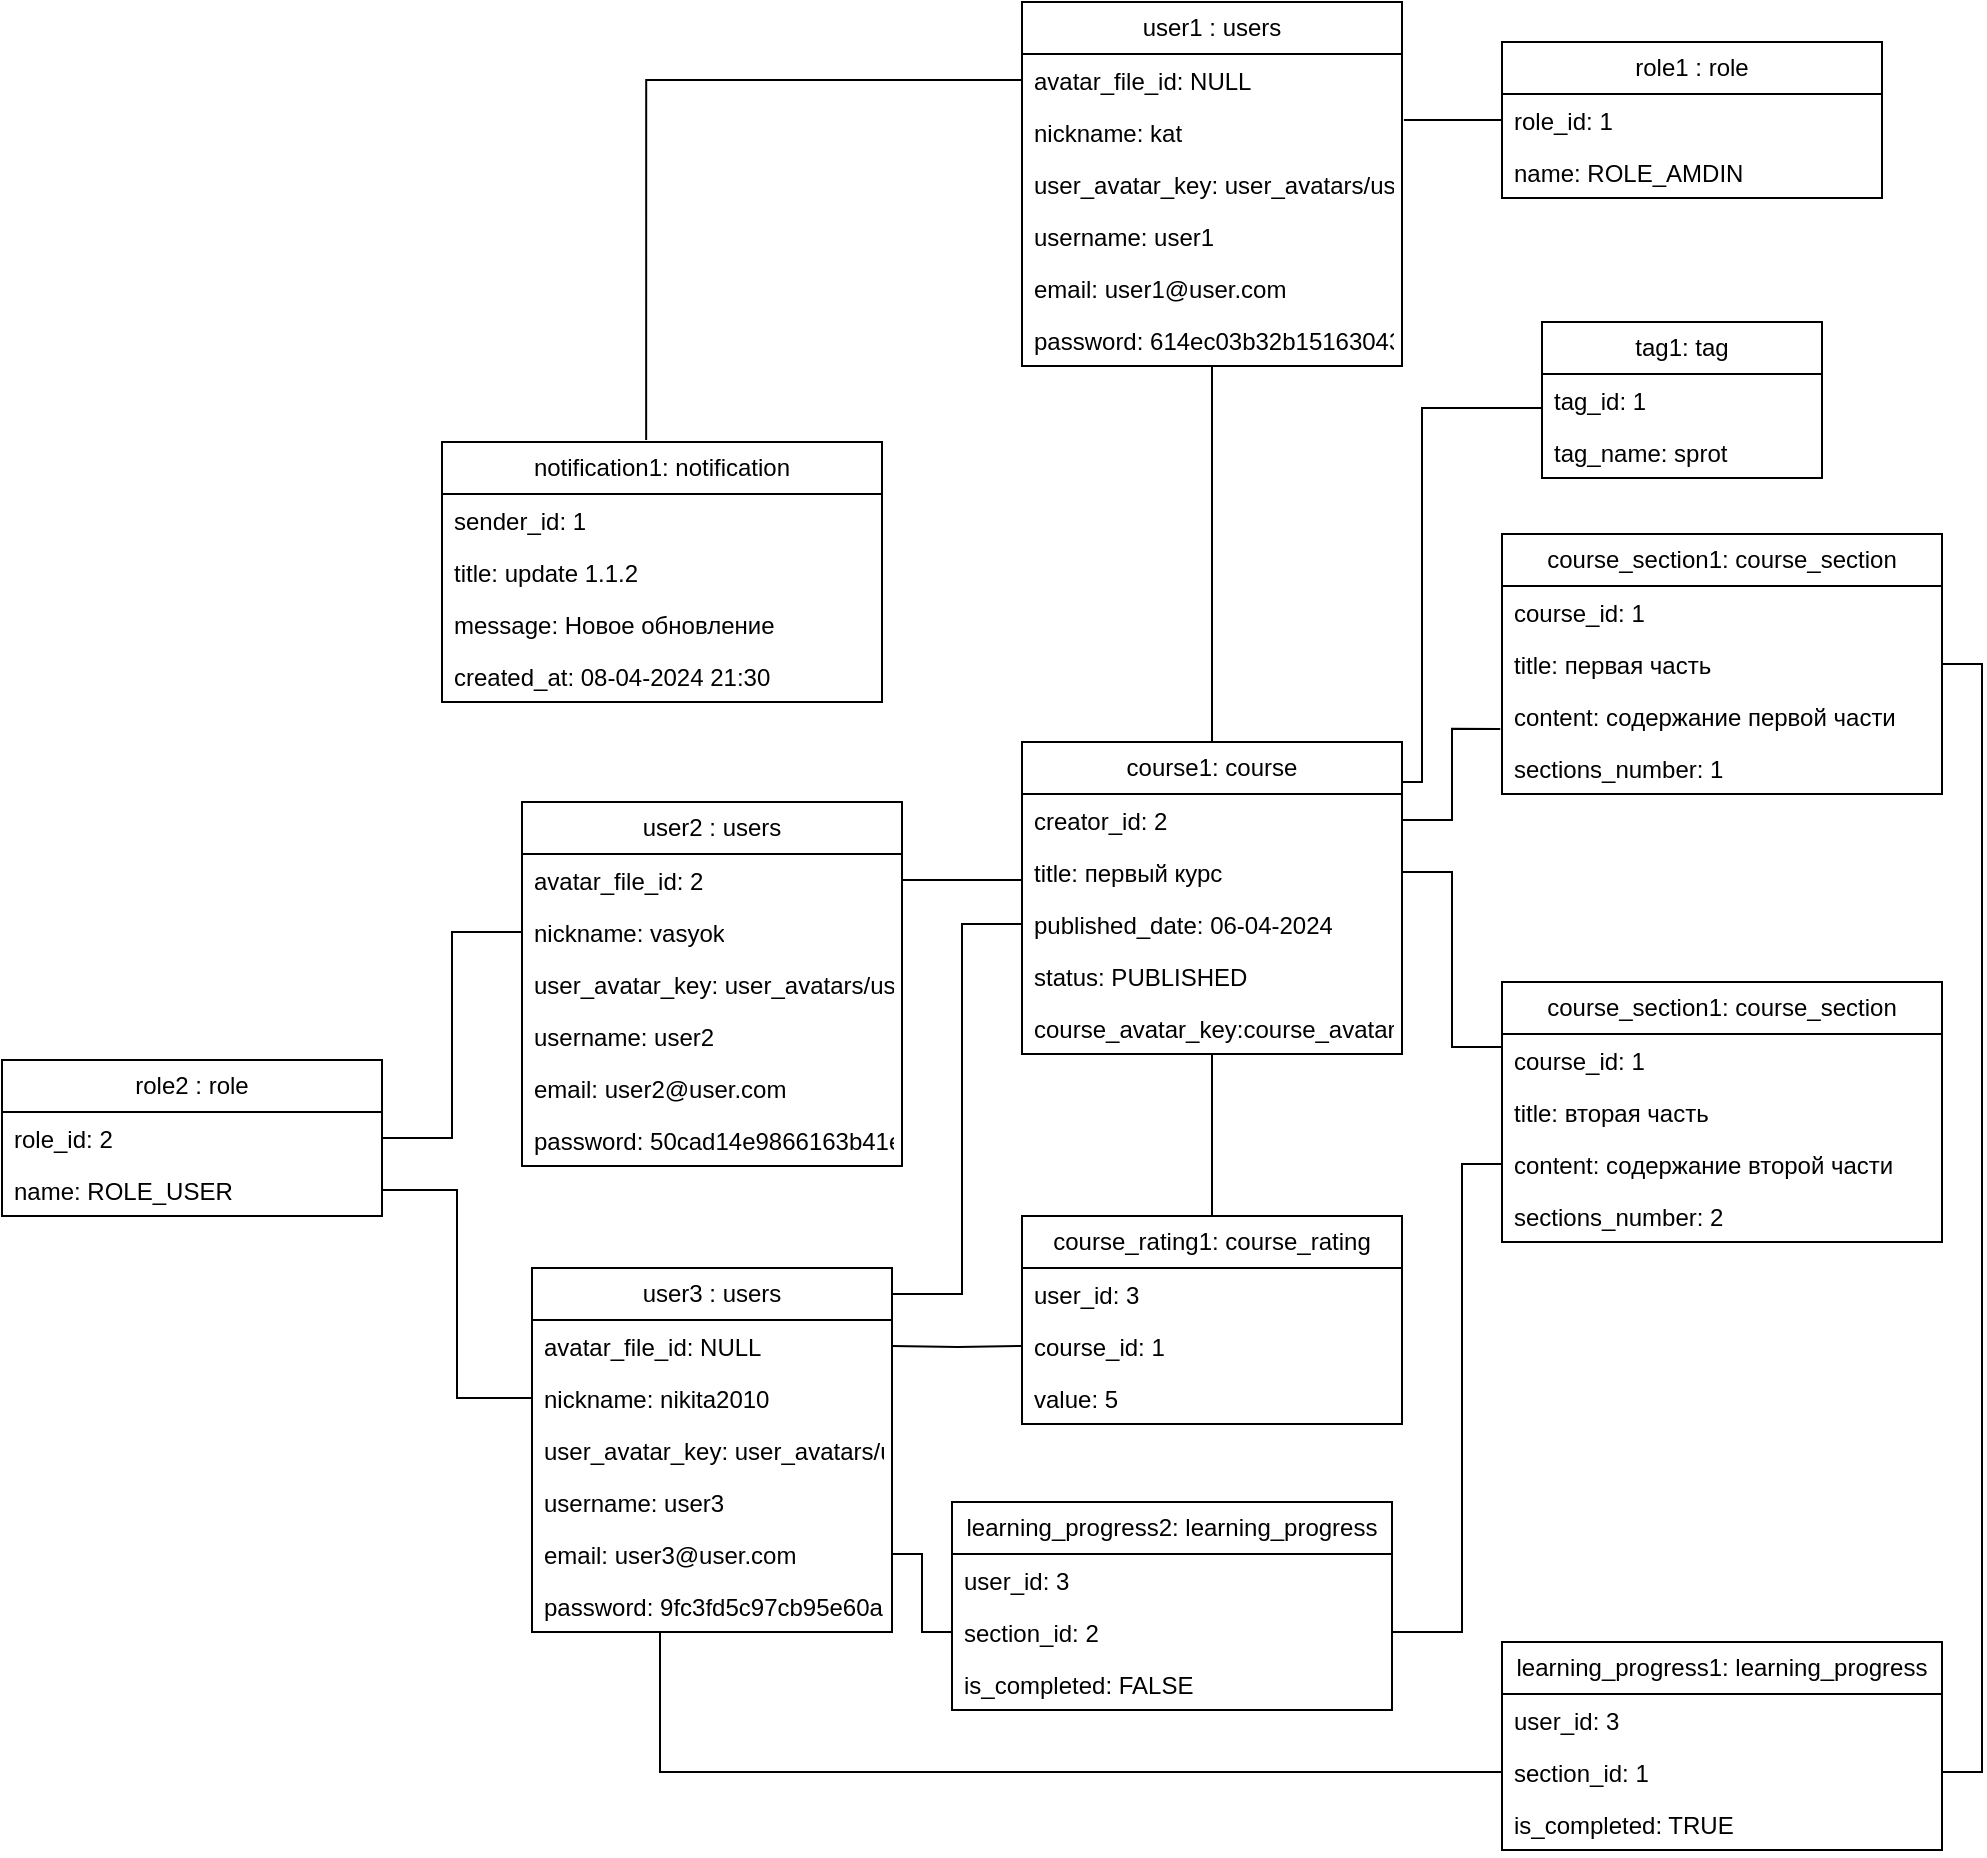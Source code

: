 <mxfile version="24.1.0" type="device">
  <diagram name="Page-1" id="b5b7bab2-c9e2-2cf4-8b2a-24fd1a2a6d21">
    <mxGraphModel dx="2514" dy="984" grid="1" gridSize="10" guides="1" tooltips="1" connect="1" arrows="1" fold="1" page="1" pageScale="1" pageWidth="827" pageHeight="1169" background="none" math="0" shadow="0">
      <root>
        <mxCell id="0" />
        <mxCell id="1" parent="0" />
        <mxCell id="cTdW70NepCCZIWqHgug1-1" value="user2 : users" style="swimlane;fontStyle=0;childLayout=stackLayout;horizontal=1;startSize=26;fillColor=none;horizontalStack=0;resizeParent=1;resizeParentMax=0;resizeLast=0;collapsible=1;marginBottom=0;whiteSpace=wrap;html=1;" parent="1" vertex="1">
          <mxGeometry x="60" y="450" width="190" height="182" as="geometry" />
        </mxCell>
        <mxCell id="cTdW70NepCCZIWqHgug1-2" value="avatar_file_id: 2" style="text;strokeColor=none;fillColor=none;align=left;verticalAlign=top;spacingLeft=4;spacingRight=4;overflow=hidden;rotatable=0;points=[[0,0.5],[1,0.5]];portConstraint=eastwest;whiteSpace=wrap;html=1;" parent="cTdW70NepCCZIWqHgug1-1" vertex="1">
          <mxGeometry y="26" width="190" height="26" as="geometry" />
        </mxCell>
        <mxCell id="qzsGJ3pXTFSO7XhK0shY-1" value="nickname: vasyok" style="text;strokeColor=none;fillColor=none;align=left;verticalAlign=top;spacingLeft=4;spacingRight=4;overflow=hidden;rotatable=0;points=[[0,0.5],[1,0.5]];portConstraint=eastwest;whiteSpace=wrap;html=1;" parent="cTdW70NepCCZIWqHgug1-1" vertex="1">
          <mxGeometry y="52" width="190" height="26" as="geometry" />
        </mxCell>
        <mxCell id="cqOTCVQTFSez_GUfT9-f-2" value="user_avatar_key:&amp;nbsp;user_avatars/user_2_avatar.jpg" style="text;strokeColor=none;fillColor=none;align=left;verticalAlign=top;spacingLeft=4;spacingRight=4;overflow=hidden;rotatable=0;points=[[0,0.5],[1,0.5]];portConstraint=eastwest;whiteSpace=wrap;html=1;" parent="cTdW70NepCCZIWqHgug1-1" vertex="1">
          <mxGeometry y="78" width="190" height="26" as="geometry" />
        </mxCell>
        <mxCell id="I__sBB9aaCc_4S0ddYxj-2" value="username: user2" style="text;strokeColor=none;fillColor=none;align=left;verticalAlign=top;spacingLeft=4;spacingRight=4;overflow=hidden;rotatable=0;points=[[0,0.5],[1,0.5]];portConstraint=eastwest;whiteSpace=wrap;html=1;" parent="cTdW70NepCCZIWqHgug1-1" vertex="1">
          <mxGeometry y="104" width="190" height="26" as="geometry" />
        </mxCell>
        <mxCell id="95AcP9jV40sxFebNx5TO-20" value="email: user2@user.com" style="text;strokeColor=none;fillColor=none;align=left;verticalAlign=top;spacingLeft=4;spacingRight=4;overflow=hidden;rotatable=0;points=[[0,0.5],[1,0.5]];portConstraint=eastwest;whiteSpace=wrap;html=1;" vertex="1" parent="cTdW70NepCCZIWqHgug1-1">
          <mxGeometry y="130" width="190" height="26" as="geometry" />
        </mxCell>
        <mxCell id="95AcP9jV40sxFebNx5TO-19" value="password:&amp;nbsp;50cad14e9866163b41e9d7ee96579b77" style="text;strokeColor=none;fillColor=none;align=left;verticalAlign=top;spacingLeft=4;spacingRight=4;overflow=hidden;rotatable=0;points=[[0,0.5],[1,0.5]];portConstraint=eastwest;whiteSpace=wrap;html=1;" vertex="1" parent="cTdW70NepCCZIWqHgug1-1">
          <mxGeometry y="156" width="190" height="26" as="geometry" />
        </mxCell>
        <mxCell id="ExJdHabm7_KHnXWHpjVK-8" style="edgeStyle=orthogonalEdgeStyle;rounded=0;orthogonalLoop=1;jettySize=auto;html=1;entryX=0;entryY=0.654;entryDx=0;entryDy=0;endArrow=none;endFill=0;entryPerimeter=0;" parent="1" source="cTdW70NepCCZIWqHgug1-322" target="ExJdHabm7_KHnXWHpjVK-11" edge="1">
          <mxGeometry relative="1" as="geometry">
            <mxPoint x="570" y="215" as="targetPoint" />
            <Array as="points">
              <mxPoint x="510" y="440" />
              <mxPoint x="510" y="253" />
            </Array>
          </mxGeometry>
        </mxCell>
        <mxCell id="cTdW70NepCCZIWqHgug1-322" value="course1: course" style="swimlane;fontStyle=0;childLayout=stackLayout;horizontal=1;startSize=26;fillColor=none;horizontalStack=0;resizeParent=1;resizeParentMax=0;resizeLast=0;collapsible=1;marginBottom=0;whiteSpace=wrap;html=1;" parent="1" vertex="1">
          <mxGeometry x="310" y="420" width="190" height="156" as="geometry" />
        </mxCell>
        <mxCell id="cTdW70NepCCZIWqHgug1-323" value="creator_id: 2" style="text;strokeColor=none;fillColor=none;align=left;verticalAlign=top;spacingLeft=4;spacingRight=4;overflow=hidden;rotatable=0;points=[[0,0.5],[1,0.5]];portConstraint=eastwest;whiteSpace=wrap;html=1;" parent="cTdW70NepCCZIWqHgug1-322" vertex="1">
          <mxGeometry y="26" width="190" height="26" as="geometry" />
        </mxCell>
        <mxCell id="cTdW70NepCCZIWqHgug1-324" value="title: первый курс" style="text;strokeColor=none;fillColor=none;align=left;verticalAlign=top;spacingLeft=4;spacingRight=4;overflow=hidden;rotatable=0;points=[[0,0.5],[1,0.5]];portConstraint=eastwest;whiteSpace=wrap;html=1;" parent="cTdW70NepCCZIWqHgug1-322" vertex="1">
          <mxGeometry y="52" width="190" height="26" as="geometry" />
        </mxCell>
        <mxCell id="cTdW70NepCCZIWqHgug1-325" value="published_date: 06-04-2024" style="text;strokeColor=none;fillColor=none;align=left;verticalAlign=top;spacingLeft=4;spacingRight=4;overflow=hidden;rotatable=0;points=[[0,0.5],[1,0.5]];portConstraint=eastwest;whiteSpace=wrap;html=1;" parent="cTdW70NepCCZIWqHgug1-322" vertex="1">
          <mxGeometry y="78" width="190" height="26" as="geometry" />
        </mxCell>
        <mxCell id="GGQ7iSAOQ_vFK_jtie28-1" value="status:&amp;nbsp;PUBLISHED" style="text;strokeColor=none;fillColor=none;align=left;verticalAlign=top;spacingLeft=4;spacingRight=4;overflow=hidden;rotatable=0;points=[[0,0.5],[1,0.5]];portConstraint=eastwest;whiteSpace=wrap;html=1;" parent="cTdW70NepCCZIWqHgug1-322" vertex="1">
          <mxGeometry y="104" width="190" height="26" as="geometry" />
        </mxCell>
        <mxCell id="cqOTCVQTFSez_GUfT9-f-1" value="course_avatar_key:course_avatars/course_1_avatar.jpg" style="text;strokeColor=none;fillColor=none;align=left;verticalAlign=top;spacingLeft=4;spacingRight=4;overflow=hidden;rotatable=0;points=[[0,0.5],[1,0.5]];portConstraint=eastwest;whiteSpace=wrap;html=1;" parent="cTdW70NepCCZIWqHgug1-322" vertex="1">
          <mxGeometry y="130" width="190" height="26" as="geometry" />
        </mxCell>
        <mxCell id="cTdW70NepCCZIWqHgug1-336" style="edgeStyle=orthogonalEdgeStyle;rounded=0;orthogonalLoop=1;jettySize=auto;html=1;entryX=0;entryY=0.5;entryDx=0;entryDy=0;exitX=1;exitY=0.25;exitDx=0;exitDy=0;endArrow=none;endFill=0;" parent="1" source="cTdW70NepCCZIWqHgug1-328" target="cTdW70NepCCZIWqHgug1-325" edge="1">
          <mxGeometry relative="1" as="geometry">
            <mxPoint x="245" y="696" as="sourcePoint" />
            <Array as="points">
              <mxPoint x="280" y="696" />
              <mxPoint x="280" y="511" />
            </Array>
          </mxGeometry>
        </mxCell>
        <mxCell id="cTdW70NepCCZIWqHgug1-328" value="user3 : users" style="swimlane;fontStyle=0;childLayout=stackLayout;horizontal=1;startSize=26;fillColor=none;horizontalStack=0;resizeParent=1;resizeParentMax=0;resizeLast=0;collapsible=1;marginBottom=0;whiteSpace=wrap;html=1;" parent="1" vertex="1">
          <mxGeometry x="65" y="683" width="180" height="182" as="geometry" />
        </mxCell>
        <mxCell id="cTdW70NepCCZIWqHgug1-329" value="avatar_file_id: NULL" style="text;strokeColor=none;fillColor=none;align=left;verticalAlign=top;spacingLeft=4;spacingRight=4;overflow=hidden;rotatable=0;points=[[0,0.5],[1,0.5]];portConstraint=eastwest;whiteSpace=wrap;html=1;" parent="cTdW70NepCCZIWqHgug1-328" vertex="1">
          <mxGeometry y="26" width="180" height="26" as="geometry" />
        </mxCell>
        <mxCell id="qzsGJ3pXTFSO7XhK0shY-2" value="nickname: nikita2010" style="text;strokeColor=none;fillColor=none;align=left;verticalAlign=top;spacingLeft=4;spacingRight=4;overflow=hidden;rotatable=0;points=[[0,0.5],[1,0.5]];portConstraint=eastwest;whiteSpace=wrap;html=1;" parent="cTdW70NepCCZIWqHgug1-328" vertex="1">
          <mxGeometry y="52" width="180" height="26" as="geometry" />
        </mxCell>
        <mxCell id="cqOTCVQTFSez_GUfT9-f-4" value="user_avatar_key:&amp;nbsp;user_avatars/user_3_avatar.jpg" style="text;strokeColor=none;fillColor=none;align=left;verticalAlign=top;spacingLeft=4;spacingRight=4;overflow=hidden;rotatable=0;points=[[0,0.5],[1,0.5]];portConstraint=eastwest;whiteSpace=wrap;html=1;" parent="cTdW70NepCCZIWqHgug1-328" vertex="1">
          <mxGeometry y="78" width="180" height="26" as="geometry" />
        </mxCell>
        <mxCell id="I__sBB9aaCc_4S0ddYxj-3" value="username: user3" style="text;strokeColor=none;fillColor=none;align=left;verticalAlign=top;spacingLeft=4;spacingRight=4;overflow=hidden;rotatable=0;points=[[0,0.5],[1,0.5]];portConstraint=eastwest;whiteSpace=wrap;html=1;" parent="cTdW70NepCCZIWqHgug1-328" vertex="1">
          <mxGeometry y="104" width="180" height="26" as="geometry" />
        </mxCell>
        <mxCell id="95AcP9jV40sxFebNx5TO-22" value="email: user3@user.com" style="text;strokeColor=none;fillColor=none;align=left;verticalAlign=top;spacingLeft=4;spacingRight=4;overflow=hidden;rotatable=0;points=[[0,0.5],[1,0.5]];portConstraint=eastwest;whiteSpace=wrap;html=1;" vertex="1" parent="cTdW70NepCCZIWqHgug1-328">
          <mxGeometry y="130" width="180" height="26" as="geometry" />
        </mxCell>
        <mxCell id="95AcP9jV40sxFebNx5TO-21" value="password:&amp;nbsp;9fc3fd5c97cb95e60ae0d72a0fd456a4" style="text;strokeColor=none;fillColor=none;align=left;verticalAlign=top;spacingLeft=4;spacingRight=4;overflow=hidden;rotatable=0;points=[[0,0.5],[1,0.5]];portConstraint=eastwest;whiteSpace=wrap;html=1;" vertex="1" parent="cTdW70NepCCZIWqHgug1-328">
          <mxGeometry y="156" width="180" height="26" as="geometry" />
        </mxCell>
        <mxCell id="cTdW70NepCCZIWqHgug1-343" style="edgeStyle=orthogonalEdgeStyle;rounded=0;orthogonalLoop=1;jettySize=auto;html=1;entryX=0.5;entryY=1;entryDx=0;entryDy=0;endArrow=none;endFill=0;" parent="1" source="cTdW70NepCCZIWqHgug1-337" target="cTdW70NepCCZIWqHgug1-322" edge="1">
          <mxGeometry relative="1" as="geometry" />
        </mxCell>
        <mxCell id="cTdW70NepCCZIWqHgug1-337" value="course_rating1: course_rating" style="swimlane;fontStyle=0;childLayout=stackLayout;horizontal=1;startSize=26;fillColor=none;horizontalStack=0;resizeParent=1;resizeParentMax=0;resizeLast=0;collapsible=1;marginBottom=0;whiteSpace=wrap;html=1;" parent="1" vertex="1">
          <mxGeometry x="310" y="657" width="190" height="104" as="geometry" />
        </mxCell>
        <mxCell id="cTdW70NepCCZIWqHgug1-338" value="user_id: 3" style="text;strokeColor=none;fillColor=none;align=left;verticalAlign=top;spacingLeft=4;spacingRight=4;overflow=hidden;rotatable=0;points=[[0,0.5],[1,0.5]];portConstraint=eastwest;whiteSpace=wrap;html=1;" parent="cTdW70NepCCZIWqHgug1-337" vertex="1">
          <mxGeometry y="26" width="190" height="26" as="geometry" />
        </mxCell>
        <mxCell id="cTdW70NepCCZIWqHgug1-339" value="course_id: 1" style="text;strokeColor=none;fillColor=none;align=left;verticalAlign=top;spacingLeft=4;spacingRight=4;overflow=hidden;rotatable=0;points=[[0,0.5],[1,0.5]];portConstraint=eastwest;whiteSpace=wrap;html=1;" parent="cTdW70NepCCZIWqHgug1-337" vertex="1">
          <mxGeometry y="52" width="190" height="26" as="geometry" />
        </mxCell>
        <mxCell id="cTdW70NepCCZIWqHgug1-340" value="value: 5" style="text;strokeColor=none;fillColor=none;align=left;verticalAlign=top;spacingLeft=4;spacingRight=4;overflow=hidden;rotatable=0;points=[[0,0.5],[1,0.5]];portConstraint=eastwest;whiteSpace=wrap;html=1;" parent="cTdW70NepCCZIWqHgug1-337" vertex="1">
          <mxGeometry y="78" width="190" height="26" as="geometry" />
        </mxCell>
        <mxCell id="cTdW70NepCCZIWqHgug1-341" style="edgeStyle=orthogonalEdgeStyle;rounded=0;orthogonalLoop=1;jettySize=auto;html=1;entryX=0;entryY=0.5;entryDx=0;entryDy=0;startArrow=none;startFill=0;endArrow=none;endFill=0;" parent="1" target="cTdW70NepCCZIWqHgug1-339" edge="1">
          <mxGeometry relative="1" as="geometry">
            <mxPoint x="245" y="722" as="sourcePoint" />
          </mxGeometry>
        </mxCell>
        <mxCell id="cTdW70NepCCZIWqHgug1-352" value="course_section1: course_section" style="swimlane;fontStyle=0;childLayout=stackLayout;horizontal=1;startSize=26;fillColor=none;horizontalStack=0;resizeParent=1;resizeParentMax=0;resizeLast=0;collapsible=1;marginBottom=0;whiteSpace=wrap;html=1;" parent="1" vertex="1">
          <mxGeometry x="550" y="316" width="220" height="130" as="geometry" />
        </mxCell>
        <mxCell id="cTdW70NepCCZIWqHgug1-353" value="course_id: 1" style="text;strokeColor=none;fillColor=none;align=left;verticalAlign=top;spacingLeft=4;spacingRight=4;overflow=hidden;rotatable=0;points=[[0,0.5],[1,0.5]];portConstraint=eastwest;whiteSpace=wrap;html=1;" parent="cTdW70NepCCZIWqHgug1-352" vertex="1">
          <mxGeometry y="26" width="220" height="26" as="geometry" />
        </mxCell>
        <mxCell id="I__sBB9aaCc_4S0ddYxj-5" value="title: первая часть" style="text;strokeColor=none;fillColor=none;align=left;verticalAlign=top;spacingLeft=4;spacingRight=4;overflow=hidden;rotatable=0;points=[[0,0.5],[1,0.5]];portConstraint=eastwest;whiteSpace=wrap;html=1;" parent="cTdW70NepCCZIWqHgug1-352" vertex="1">
          <mxGeometry y="52" width="220" height="26" as="geometry" />
        </mxCell>
        <mxCell id="cTdW70NepCCZIWqHgug1-354" value="content: содержание первой части" style="text;strokeColor=none;fillColor=none;align=left;verticalAlign=top;spacingLeft=4;spacingRight=4;overflow=hidden;rotatable=0;points=[[0,0.5],[1,0.5]];portConstraint=eastwest;whiteSpace=wrap;html=1;" parent="cTdW70NepCCZIWqHgug1-352" vertex="1">
          <mxGeometry y="78" width="220" height="26" as="geometry" />
        </mxCell>
        <mxCell id="cTdW70NepCCZIWqHgug1-355" value="sections_number: 1" style="text;strokeColor=none;fillColor=none;align=left;verticalAlign=top;spacingLeft=4;spacingRight=4;overflow=hidden;rotatable=0;points=[[0,0.5],[1,0.5]];portConstraint=eastwest;whiteSpace=wrap;html=1;" parent="cTdW70NepCCZIWqHgug1-352" vertex="1">
          <mxGeometry y="104" width="220" height="26" as="geometry" />
        </mxCell>
        <mxCell id="cTdW70NepCCZIWqHgug1-356" value="course_section1: course_section" style="swimlane;fontStyle=0;childLayout=stackLayout;horizontal=1;startSize=26;fillColor=none;horizontalStack=0;resizeParent=1;resizeParentMax=0;resizeLast=0;collapsible=1;marginBottom=0;whiteSpace=wrap;html=1;" parent="1" vertex="1">
          <mxGeometry x="550" y="540" width="220" height="130" as="geometry" />
        </mxCell>
        <mxCell id="cTdW70NepCCZIWqHgug1-357" value="course_id: 1" style="text;strokeColor=none;fillColor=none;align=left;verticalAlign=top;spacingLeft=4;spacingRight=4;overflow=hidden;rotatable=0;points=[[0,0.5],[1,0.5]];portConstraint=eastwest;whiteSpace=wrap;html=1;" parent="cTdW70NepCCZIWqHgug1-356" vertex="1">
          <mxGeometry y="26" width="220" height="26" as="geometry" />
        </mxCell>
        <mxCell id="I__sBB9aaCc_4S0ddYxj-4" value="title: вторая часть" style="text;strokeColor=none;fillColor=none;align=left;verticalAlign=top;spacingLeft=4;spacingRight=4;overflow=hidden;rotatable=0;points=[[0,0.5],[1,0.5]];portConstraint=eastwest;whiteSpace=wrap;html=1;" parent="cTdW70NepCCZIWqHgug1-356" vertex="1">
          <mxGeometry y="52" width="220" height="26" as="geometry" />
        </mxCell>
        <mxCell id="cTdW70NepCCZIWqHgug1-358" value="content: содержание второй части" style="text;strokeColor=none;fillColor=none;align=left;verticalAlign=top;spacingLeft=4;spacingRight=4;overflow=hidden;rotatable=0;points=[[0,0.5],[1,0.5]];portConstraint=eastwest;whiteSpace=wrap;html=1;" parent="cTdW70NepCCZIWqHgug1-356" vertex="1">
          <mxGeometry y="78" width="220" height="26" as="geometry" />
        </mxCell>
        <mxCell id="cTdW70NepCCZIWqHgug1-359" value="sections_number: 2" style="text;strokeColor=none;fillColor=none;align=left;verticalAlign=top;spacingLeft=4;spacingRight=4;overflow=hidden;rotatable=0;points=[[0,0.5],[1,0.5]];portConstraint=eastwest;whiteSpace=wrap;html=1;" parent="cTdW70NepCCZIWqHgug1-356" vertex="1">
          <mxGeometry y="104" width="220" height="26" as="geometry" />
        </mxCell>
        <mxCell id="cTdW70NepCCZIWqHgug1-360" style="edgeStyle=orthogonalEdgeStyle;rounded=0;orthogonalLoop=1;jettySize=auto;html=1;entryX=0;entryY=0.25;entryDx=0;entryDy=0;startArrow=none;startFill=0;endArrow=none;endFill=0;" parent="1" source="cTdW70NepCCZIWqHgug1-324" target="cTdW70NepCCZIWqHgug1-356" edge="1">
          <mxGeometry relative="1" as="geometry" />
        </mxCell>
        <mxCell id="cTdW70NepCCZIWqHgug1-362" style="edgeStyle=orthogonalEdgeStyle;rounded=0;orthogonalLoop=1;jettySize=auto;html=1;endArrow=none;endFill=0;entryX=-0.004;entryY=0.748;entryDx=0;entryDy=0;entryPerimeter=0;" parent="1" source="cTdW70NepCCZIWqHgug1-323" target="cTdW70NepCCZIWqHgug1-354" edge="1">
          <mxGeometry relative="1" as="geometry">
            <mxPoint x="540" y="420" as="targetPoint" />
          </mxGeometry>
        </mxCell>
        <mxCell id="cTdW70NepCCZIWqHgug1-374" value="learning_progress1: learning_progress" style="swimlane;fontStyle=0;childLayout=stackLayout;horizontal=1;startSize=26;fillColor=none;horizontalStack=0;resizeParent=1;resizeParentMax=0;resizeLast=0;collapsible=1;marginBottom=0;whiteSpace=wrap;html=1;" parent="1" vertex="1">
          <mxGeometry x="550" y="870" width="220" height="104" as="geometry" />
        </mxCell>
        <mxCell id="cTdW70NepCCZIWqHgug1-375" value="user_id: 3" style="text;strokeColor=none;fillColor=none;align=left;verticalAlign=top;spacingLeft=4;spacingRight=4;overflow=hidden;rotatable=0;points=[[0,0.5],[1,0.5]];portConstraint=eastwest;whiteSpace=wrap;html=1;" parent="cTdW70NepCCZIWqHgug1-374" vertex="1">
          <mxGeometry y="26" width="220" height="26" as="geometry" />
        </mxCell>
        <mxCell id="cTdW70NepCCZIWqHgug1-376" value="section_id: 1" style="text;strokeColor=none;fillColor=none;align=left;verticalAlign=top;spacingLeft=4;spacingRight=4;overflow=hidden;rotatable=0;points=[[0,0.5],[1,0.5]];portConstraint=eastwest;whiteSpace=wrap;html=1;" parent="cTdW70NepCCZIWqHgug1-374" vertex="1">
          <mxGeometry y="52" width="220" height="26" as="geometry" />
        </mxCell>
        <mxCell id="cTdW70NepCCZIWqHgug1-377" value="is_completed: TRUE" style="text;strokeColor=none;fillColor=none;align=left;verticalAlign=top;spacingLeft=4;spacingRight=4;overflow=hidden;rotatable=0;points=[[0,0.5],[1,0.5]];portConstraint=eastwest;whiteSpace=wrap;html=1;" parent="cTdW70NepCCZIWqHgug1-374" vertex="1">
          <mxGeometry y="78" width="220" height="26" as="geometry" />
        </mxCell>
        <mxCell id="cTdW70NepCCZIWqHgug1-389" style="edgeStyle=orthogonalEdgeStyle;rounded=0;orthogonalLoop=1;jettySize=auto;html=1;entryX=0;entryY=0.5;entryDx=0;entryDy=0;endArrow=none;endFill=0;exitX=1;exitY=0.5;exitDx=0;exitDy=0;" parent="1" source="cTdW70NepCCZIWqHgug1-381" target="cTdW70NepCCZIWqHgug1-359" edge="1">
          <mxGeometry relative="1" as="geometry">
            <Array as="points">
              <mxPoint x="530" y="865" />
              <mxPoint x="530" y="631" />
            </Array>
          </mxGeometry>
        </mxCell>
        <mxCell id="cTdW70NepCCZIWqHgug1-379" value="learning_progress2: learning_progress" style="swimlane;fontStyle=0;childLayout=stackLayout;horizontal=1;startSize=26;fillColor=none;horizontalStack=0;resizeParent=1;resizeParentMax=0;resizeLast=0;collapsible=1;marginBottom=0;whiteSpace=wrap;html=1;" parent="1" vertex="1">
          <mxGeometry x="275" y="800" width="220" height="104" as="geometry" />
        </mxCell>
        <mxCell id="cTdW70NepCCZIWqHgug1-380" value="user_id: 3" style="text;strokeColor=none;fillColor=none;align=left;verticalAlign=top;spacingLeft=4;spacingRight=4;overflow=hidden;rotatable=0;points=[[0,0.5],[1,0.5]];portConstraint=eastwest;whiteSpace=wrap;html=1;" parent="cTdW70NepCCZIWqHgug1-379" vertex="1">
          <mxGeometry y="26" width="220" height="26" as="geometry" />
        </mxCell>
        <mxCell id="cTdW70NepCCZIWqHgug1-381" value="section_id: 2" style="text;strokeColor=none;fillColor=none;align=left;verticalAlign=top;spacingLeft=4;spacingRight=4;overflow=hidden;rotatable=0;points=[[0,0.5],[1,0.5]];portConstraint=eastwest;whiteSpace=wrap;html=1;" parent="cTdW70NepCCZIWqHgug1-379" vertex="1">
          <mxGeometry y="52" width="220" height="26" as="geometry" />
        </mxCell>
        <mxCell id="cTdW70NepCCZIWqHgug1-382" value="is_completed: FALSE" style="text;strokeColor=none;fillColor=none;align=left;verticalAlign=top;spacingLeft=4;spacingRight=4;overflow=hidden;rotatable=0;points=[[0,0.5],[1,0.5]];portConstraint=eastwest;whiteSpace=wrap;html=1;" parent="cTdW70NepCCZIWqHgug1-379" vertex="1">
          <mxGeometry y="78" width="220" height="26" as="geometry" />
        </mxCell>
        <mxCell id="cTdW70NepCCZIWqHgug1-383" style="edgeStyle=orthogonalEdgeStyle;rounded=0;orthogonalLoop=1;jettySize=auto;html=1;entryX=1;entryY=0.5;entryDx=0;entryDy=0;endArrow=none;endFill=0;exitX=1;exitY=0.5;exitDx=0;exitDy=0;" parent="1" source="I__sBB9aaCc_4S0ddYxj-5" target="cTdW70NepCCZIWqHgug1-376" edge="1">
          <mxGeometry relative="1" as="geometry">
            <Array as="points">
              <mxPoint x="790" y="381" />
              <mxPoint x="790" y="935" />
            </Array>
          </mxGeometry>
        </mxCell>
        <mxCell id="cTdW70NepCCZIWqHgug1-385" style="edgeStyle=orthogonalEdgeStyle;rounded=0;orthogonalLoop=1;jettySize=auto;html=1;endArrow=none;endFill=0;exitX=0;exitY=0.5;exitDx=0;exitDy=0;entryX=0.355;entryY=1.006;entryDx=0;entryDy=0;entryPerimeter=0;" parent="1" source="cTdW70NepCCZIWqHgug1-376" target="95AcP9jV40sxFebNx5TO-21" edge="1">
          <mxGeometry relative="1" as="geometry">
            <Array as="points">
              <mxPoint x="129" y="935" />
              <mxPoint x="129" y="865" />
            </Array>
            <mxPoint x="129" y="830" as="targetPoint" />
          </mxGeometry>
        </mxCell>
        <mxCell id="cTdW70NepCCZIWqHgug1-386" style="edgeStyle=orthogonalEdgeStyle;rounded=0;orthogonalLoop=1;jettySize=auto;html=1;endArrow=none;endFill=0;exitX=0;exitY=0.5;exitDx=0;exitDy=0;entryX=1;entryY=0.5;entryDx=0;entryDy=0;" parent="1" source="cTdW70NepCCZIWqHgug1-381" target="95AcP9jV40sxFebNx5TO-22" edge="1">
          <mxGeometry relative="1" as="geometry">
            <Array as="points">
              <mxPoint x="260" y="865" />
              <mxPoint x="260" y="826" />
            </Array>
            <mxPoint x="190" y="820" as="targetPoint" />
          </mxGeometry>
        </mxCell>
        <mxCell id="cTdW70NepCCZIWqHgug1-407" value="user1 : users" style="swimlane;fontStyle=0;childLayout=stackLayout;horizontal=1;startSize=26;fillColor=none;horizontalStack=0;resizeParent=1;resizeParentMax=0;resizeLast=0;collapsible=1;marginBottom=0;whiteSpace=wrap;html=1;" parent="1" vertex="1">
          <mxGeometry x="310" y="50" width="190" height="182" as="geometry" />
        </mxCell>
        <mxCell id="cTdW70NepCCZIWqHgug1-408" value="avatar_file_id: NULL" style="text;strokeColor=none;fillColor=none;align=left;verticalAlign=top;spacingLeft=4;spacingRight=4;overflow=hidden;rotatable=0;points=[[0,0.5],[1,0.5]];portConstraint=eastwest;whiteSpace=wrap;html=1;" parent="cTdW70NepCCZIWqHgug1-407" vertex="1">
          <mxGeometry y="26" width="190" height="26" as="geometry" />
        </mxCell>
        <mxCell id="qzsGJ3pXTFSO7XhK0shY-3" value="nickname: kat" style="text;strokeColor=none;fillColor=none;align=left;verticalAlign=top;spacingLeft=4;spacingRight=4;overflow=hidden;rotatable=0;points=[[0,0.5],[1,0.5]];portConstraint=eastwest;whiteSpace=wrap;html=1;" parent="cTdW70NepCCZIWqHgug1-407" vertex="1">
          <mxGeometry y="52" width="190" height="26" as="geometry" />
        </mxCell>
        <mxCell id="cqOTCVQTFSez_GUfT9-f-3" value="user_avatar_key:&amp;nbsp;user_avatars/user_1_avatar.jpg" style="text;strokeColor=none;fillColor=none;align=left;verticalAlign=top;spacingLeft=4;spacingRight=4;overflow=hidden;rotatable=0;points=[[0,0.5],[1,0.5]];portConstraint=eastwest;whiteSpace=wrap;html=1;" parent="cTdW70NepCCZIWqHgug1-407" vertex="1">
          <mxGeometry y="78" width="190" height="26" as="geometry" />
        </mxCell>
        <mxCell id="I__sBB9aaCc_4S0ddYxj-1" value="username: user1" style="text;strokeColor=none;fillColor=none;align=left;verticalAlign=top;spacingLeft=4;spacingRight=4;overflow=hidden;rotatable=0;points=[[0,0.5],[1,0.5]];portConstraint=eastwest;whiteSpace=wrap;html=1;" parent="cTdW70NepCCZIWqHgug1-407" vertex="1">
          <mxGeometry y="104" width="190" height="26" as="geometry" />
        </mxCell>
        <mxCell id="95AcP9jV40sxFebNx5TO-18" value="email: user1@user.com" style="text;strokeColor=none;fillColor=none;align=left;verticalAlign=top;spacingLeft=4;spacingRight=4;overflow=hidden;rotatable=0;points=[[0,0.5],[1,0.5]];portConstraint=eastwest;whiteSpace=wrap;html=1;" vertex="1" parent="cTdW70NepCCZIWqHgug1-407">
          <mxGeometry y="130" width="190" height="26" as="geometry" />
        </mxCell>
        <mxCell id="95AcP9jV40sxFebNx5TO-17" value="password:&amp;nbsp;614ec03b32b15163043829e909ab3c97" style="text;strokeColor=none;fillColor=none;align=left;verticalAlign=top;spacingLeft=4;spacingRight=4;overflow=hidden;rotatable=0;points=[[0,0.5],[1,0.5]];portConstraint=eastwest;whiteSpace=wrap;html=1;" vertex="1" parent="cTdW70NepCCZIWqHgug1-407">
          <mxGeometry y="156" width="190" height="26" as="geometry" />
        </mxCell>
        <mxCell id="cTdW70NepCCZIWqHgug1-428" style="edgeStyle=orthogonalEdgeStyle;rounded=0;orthogonalLoop=1;jettySize=auto;html=1;entryX=0.5;entryY=0;entryDx=0;entryDy=0;endArrow=none;endFill=0;" parent="1" source="cTdW70NepCCZIWqHgug1-407" target="cTdW70NepCCZIWqHgug1-322" edge="1">
          <mxGeometry relative="1" as="geometry">
            <mxPoint x="395" y="160" as="targetPoint" />
          </mxGeometry>
        </mxCell>
        <mxCell id="-hQUeHI8HNlFyrUoPAJZ-56" value="notification1: notification" style="swimlane;fontStyle=0;childLayout=stackLayout;horizontal=1;startSize=26;fillColor=none;horizontalStack=0;resizeParent=1;resizeParentMax=0;resizeLast=0;collapsible=1;marginBottom=0;whiteSpace=wrap;html=1;" parent="1" vertex="1">
          <mxGeometry x="20" y="270" width="220" height="130" as="geometry" />
        </mxCell>
        <mxCell id="-hQUeHI8HNlFyrUoPAJZ-57" value="sender_id: 1" style="text;strokeColor=none;fillColor=none;align=left;verticalAlign=top;spacingLeft=4;spacingRight=4;overflow=hidden;rotatable=0;points=[[0,0.5],[1,0.5]];portConstraint=eastwest;whiteSpace=wrap;html=1;" parent="-hQUeHI8HNlFyrUoPAJZ-56" vertex="1">
          <mxGeometry y="26" width="220" height="26" as="geometry" />
        </mxCell>
        <mxCell id="-hQUeHI8HNlFyrUoPAJZ-58" value="title: update 1.1.2" style="text;strokeColor=none;fillColor=none;align=left;verticalAlign=top;spacingLeft=4;spacingRight=4;overflow=hidden;rotatable=0;points=[[0,0.5],[1,0.5]];portConstraint=eastwest;whiteSpace=wrap;html=1;" parent="-hQUeHI8HNlFyrUoPAJZ-56" vertex="1">
          <mxGeometry y="52" width="220" height="26" as="geometry" />
        </mxCell>
        <mxCell id="-hQUeHI8HNlFyrUoPAJZ-59" value="message: Новое обновление" style="text;strokeColor=none;fillColor=none;align=left;verticalAlign=top;spacingLeft=4;spacingRight=4;overflow=hidden;rotatable=0;points=[[0,0.5],[1,0.5]];portConstraint=eastwest;whiteSpace=wrap;html=1;" parent="-hQUeHI8HNlFyrUoPAJZ-56" vertex="1">
          <mxGeometry y="78" width="220" height="26" as="geometry" />
        </mxCell>
        <mxCell id="-hQUeHI8HNlFyrUoPAJZ-60" value="created_at: 08-04-2024 21:30" style="text;strokeColor=none;fillColor=none;align=left;verticalAlign=top;spacingLeft=4;spacingRight=4;overflow=hidden;rotatable=0;points=[[0,0.5],[1,0.5]];portConstraint=eastwest;whiteSpace=wrap;html=1;" parent="-hQUeHI8HNlFyrUoPAJZ-56" vertex="1">
          <mxGeometry y="104" width="220" height="26" as="geometry" />
        </mxCell>
        <mxCell id="-hQUeHI8HNlFyrUoPAJZ-91" style="edgeStyle=orthogonalEdgeStyle;rounded=0;orthogonalLoop=1;jettySize=auto;html=1;entryX=0.464;entryY=-0.008;entryDx=0;entryDy=0;endArrow=none;endFill=0;exitX=0;exitY=0.5;exitDx=0;exitDy=0;entryPerimeter=0;" parent="1" source="cTdW70NepCCZIWqHgug1-408" target="-hQUeHI8HNlFyrUoPAJZ-56" edge="1">
          <mxGeometry relative="1" as="geometry">
            <Array as="points">
              <mxPoint x="122" y="89" />
            </Array>
          </mxGeometry>
        </mxCell>
        <mxCell id="ExJdHabm7_KHnXWHpjVK-10" value="tag1: tag" style="swimlane;fontStyle=0;childLayout=stackLayout;horizontal=1;startSize=26;fillColor=none;horizontalStack=0;resizeParent=1;resizeParentMax=0;resizeLast=0;collapsible=1;marginBottom=0;whiteSpace=wrap;html=1;" parent="1" vertex="1">
          <mxGeometry x="570" y="210" width="140" height="78" as="geometry" />
        </mxCell>
        <mxCell id="ExJdHabm7_KHnXWHpjVK-11" value="tag_id: 1" style="text;strokeColor=none;fillColor=none;align=left;verticalAlign=top;spacingLeft=4;spacingRight=4;overflow=hidden;rotatable=0;points=[[0,0.5],[1,0.5]];portConstraint=eastwest;whiteSpace=wrap;html=1;" parent="ExJdHabm7_KHnXWHpjVK-10" vertex="1">
          <mxGeometry y="26" width="140" height="26" as="geometry" />
        </mxCell>
        <mxCell id="ExJdHabm7_KHnXWHpjVK-12" value="tag_name: sprot" style="text;strokeColor=none;fillColor=none;align=left;verticalAlign=top;spacingLeft=4;spacingRight=4;overflow=hidden;rotatable=0;points=[[0,0.5],[1,0.5]];portConstraint=eastwest;whiteSpace=wrap;html=1;" parent="ExJdHabm7_KHnXWHpjVK-10" vertex="1">
          <mxGeometry y="52" width="140" height="26" as="geometry" />
        </mxCell>
        <mxCell id="95AcP9jV40sxFebNx5TO-1" value="role2 : role" style="swimlane;fontStyle=0;childLayout=stackLayout;horizontal=1;startSize=26;fillColor=none;horizontalStack=0;resizeParent=1;resizeParentMax=0;resizeLast=0;collapsible=1;marginBottom=0;whiteSpace=wrap;html=1;" vertex="1" parent="1">
          <mxGeometry x="-200" y="579" width="190" height="78" as="geometry" />
        </mxCell>
        <mxCell id="95AcP9jV40sxFebNx5TO-2" value="role_id: 2" style="text;strokeColor=none;fillColor=none;align=left;verticalAlign=top;spacingLeft=4;spacingRight=4;overflow=hidden;rotatable=0;points=[[0,0.5],[1,0.5]];portConstraint=eastwest;whiteSpace=wrap;html=1;" vertex="1" parent="95AcP9jV40sxFebNx5TO-1">
          <mxGeometry y="26" width="190" height="26" as="geometry" />
        </mxCell>
        <mxCell id="95AcP9jV40sxFebNx5TO-3" value="name: ROLE_USER" style="text;strokeColor=none;fillColor=none;align=left;verticalAlign=top;spacingLeft=4;spacingRight=4;overflow=hidden;rotatable=0;points=[[0,0.5],[1,0.5]];portConstraint=eastwest;whiteSpace=wrap;html=1;" vertex="1" parent="95AcP9jV40sxFebNx5TO-1">
          <mxGeometry y="52" width="190" height="26" as="geometry" />
        </mxCell>
        <mxCell id="95AcP9jV40sxFebNx5TO-14" style="edgeStyle=orthogonalEdgeStyle;rounded=0;orthogonalLoop=1;jettySize=auto;html=1;entryX=0;entryY=0.5;entryDx=0;entryDy=0;endArrow=none;endFill=0;" edge="1" parent="1" source="95AcP9jV40sxFebNx5TO-3" target="qzsGJ3pXTFSO7XhK0shY-2">
          <mxGeometry relative="1" as="geometry">
            <mxPoint x="30.0" y="748" as="sourcePoint" />
          </mxGeometry>
        </mxCell>
        <mxCell id="95AcP9jV40sxFebNx5TO-9" value="role1 : role" style="swimlane;fontStyle=0;childLayout=stackLayout;horizontal=1;startSize=26;fillColor=none;horizontalStack=0;resizeParent=1;resizeParentMax=0;resizeLast=0;collapsible=1;marginBottom=0;whiteSpace=wrap;html=1;" vertex="1" parent="1">
          <mxGeometry x="550" y="70" width="190" height="78" as="geometry" />
        </mxCell>
        <mxCell id="95AcP9jV40sxFebNx5TO-10" value="role_id: 1" style="text;strokeColor=none;fillColor=none;align=left;verticalAlign=top;spacingLeft=4;spacingRight=4;overflow=hidden;rotatable=0;points=[[0,0.5],[1,0.5]];portConstraint=eastwest;whiteSpace=wrap;html=1;" vertex="1" parent="95AcP9jV40sxFebNx5TO-9">
          <mxGeometry y="26" width="190" height="26" as="geometry" />
        </mxCell>
        <mxCell id="95AcP9jV40sxFebNx5TO-11" value="name: ROLE_AMDIN" style="text;strokeColor=none;fillColor=none;align=left;verticalAlign=top;spacingLeft=4;spacingRight=4;overflow=hidden;rotatable=0;points=[[0,0.5],[1,0.5]];portConstraint=eastwest;whiteSpace=wrap;html=1;" vertex="1" parent="95AcP9jV40sxFebNx5TO-9">
          <mxGeometry y="52" width="190" height="26" as="geometry" />
        </mxCell>
        <mxCell id="95AcP9jV40sxFebNx5TO-12" style="edgeStyle=orthogonalEdgeStyle;rounded=0;orthogonalLoop=1;jettySize=auto;html=1;entryX=1;entryY=0.5;entryDx=0;entryDy=0;endArrow=none;endFill=0;" edge="1" parent="1" source="qzsGJ3pXTFSO7XhK0shY-1" target="95AcP9jV40sxFebNx5TO-2">
          <mxGeometry relative="1" as="geometry" />
        </mxCell>
        <mxCell id="95AcP9jV40sxFebNx5TO-13" style="edgeStyle=orthogonalEdgeStyle;rounded=0;orthogonalLoop=1;jettySize=auto;html=1;entryX=-0.001;entryY=0.654;entryDx=0;entryDy=0;entryPerimeter=0;endArrow=none;endFill=0;" edge="1" parent="1" source="cTdW70NepCCZIWqHgug1-2" target="cTdW70NepCCZIWqHgug1-324">
          <mxGeometry relative="1" as="geometry" />
        </mxCell>
        <mxCell id="95AcP9jV40sxFebNx5TO-16" style="edgeStyle=orthogonalEdgeStyle;rounded=0;orthogonalLoop=1;jettySize=auto;html=1;entryX=1.005;entryY=0.269;entryDx=0;entryDy=0;entryPerimeter=0;endArrow=none;endFill=0;" edge="1" parent="1" source="95AcP9jV40sxFebNx5TO-10" target="qzsGJ3pXTFSO7XhK0shY-3">
          <mxGeometry relative="1" as="geometry" />
        </mxCell>
      </root>
    </mxGraphModel>
  </diagram>
</mxfile>

